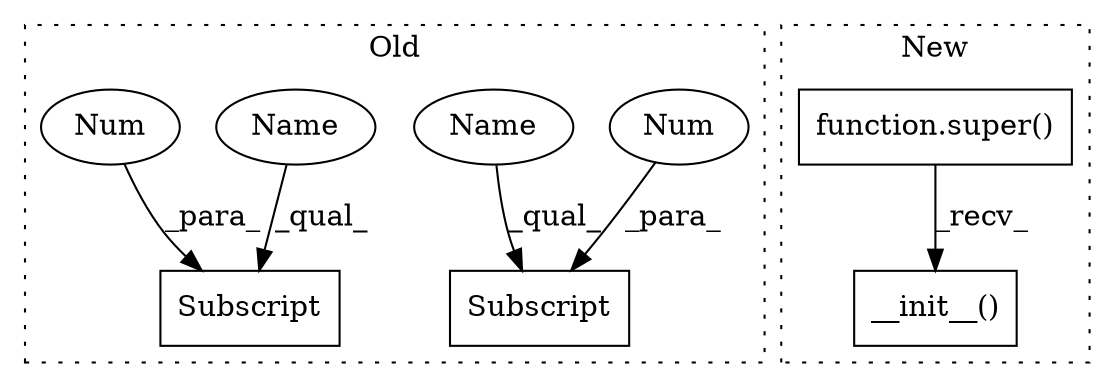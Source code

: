 digraph G {
subgraph cluster0 {
1 [label="Subscript" a="63" s="2475,0" l="7,0" shape="box"];
4 [label="Num" a="76" s="2480" l="1" shape="ellipse"];
5 [label="Subscript" a="63" s="2412,0" l="7,0" shape="box"];
6 [label="Num" a="76" s="2417" l="1" shape="ellipse"];
7 [label="Name" a="87" s="2475" l="4" shape="ellipse"];
8 [label="Name" a="87" s="2412" l="4" shape="ellipse"];
label = "Old";
style="dotted";
}
subgraph cluster1 {
2 [label="__init__()" a="75" s="3151" l="30" shape="box"];
3 [label="function.super()" a="75" s="3151,3169" l="6,1" shape="box"];
label = "New";
style="dotted";
}
3 -> 2 [label="_recv_"];
4 -> 1 [label="_para_"];
6 -> 5 [label="_para_"];
7 -> 1 [label="_qual_"];
8 -> 5 [label="_qual_"];
}